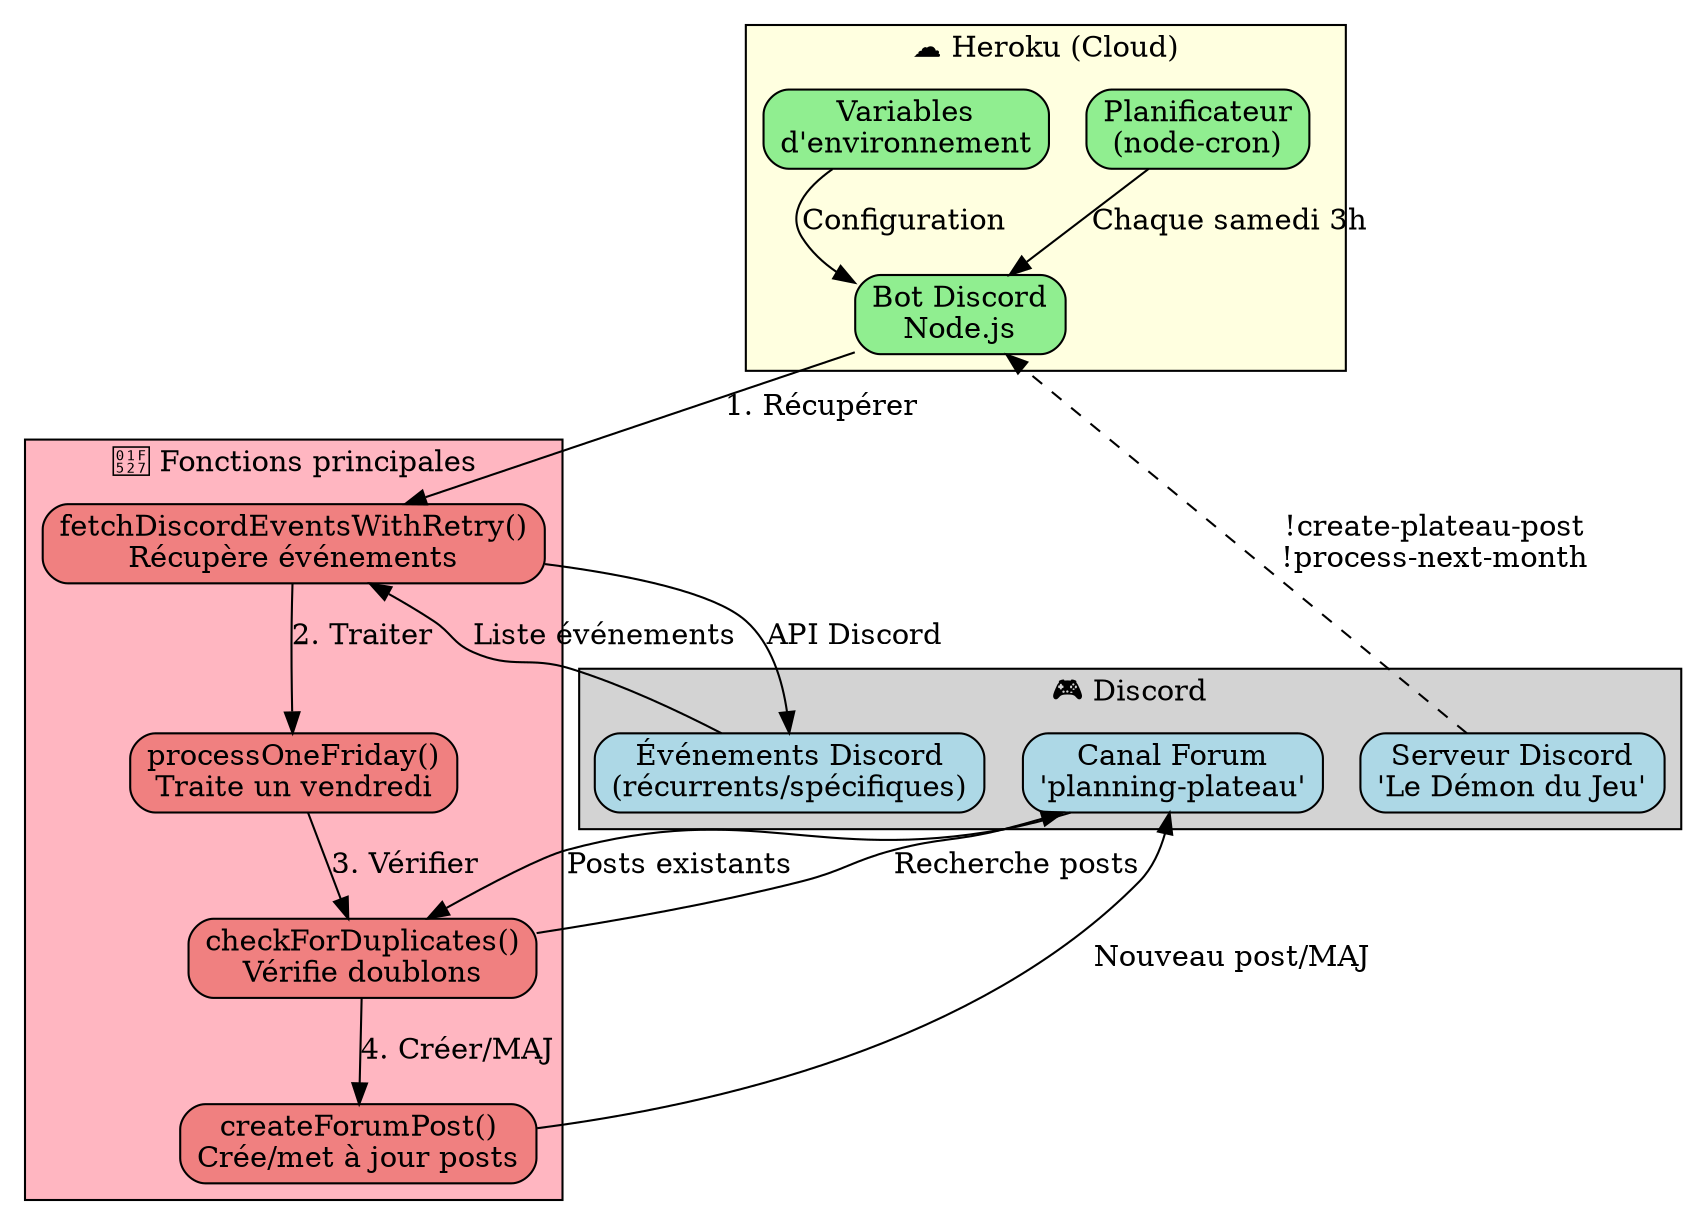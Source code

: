 digraph architecture {
    rankdir=TB;
    node [shape=box, style=rounded];
    
    // Définir les styles
    node [fillcolor=lightblue, style="rounded,filled"];
    subgraph cluster_discord {
        label="🎮 Discord";
        style=filled;
        fillcolor=lightgray;
        
        server [label="Serveur Discord\n'Le Démon du Jeu'"];
        forum [label="Canal Forum\n'planning-plateau'"];
        events [label="Événements Discord\n(récurrents/spécifiques)"];
    }
    
    node [fillcolor=lightgreen];
    subgraph cluster_heroku {
        label="☁️ Heroku (Cloud)";
        style=filled;
        fillcolor=lightyellow;
        
        bot [label="Bot Discord\nNode.js"];
        cron [label="Planificateur\n(node-cron)"];
        vars [label="Variables\nd'environnement"];
    }
    
    node [fillcolor=lightcoral];
    subgraph cluster_functions {
        label="🔧 Fonctions principales";
        style=filled;
        fillcolor=lightpink;
        
        fetch_events [label="fetchDiscordEventsWithRetry()\nRécupère événements"];
        process_friday [label="processOneFriday()\nTraite un vendredi"];
        create_post [label="createForumPost()\nCrée/met à jour posts"];
        check_duplicates [label="checkForDuplicates()\nVérifie doublons"];
    }
    
    // Connexions
    cron -> bot [label="Chaque samedi 3h"];
    bot -> fetch_events [label="1. Récupérer"];
    fetch_events -> events [label="API Discord"];
    events -> fetch_events [label="Liste événements"];
    
    fetch_events -> process_friday [label="2. Traiter"];
    process_friday -> check_duplicates [label="3. Vérifier"];
    check_duplicates -> forum [label="Recherche posts"];
    forum -> check_duplicates [label="Posts existants"];
    
    check_duplicates -> create_post [label="4. Créer/MAJ"];
    create_post -> forum [label="Nouveau post/MAJ"];
    
    vars -> bot [label="Configuration"];
    
    // Commandes manuelles
    server -> bot [label="!create-plateau-post\n!process-next-month", style=dashed];
}